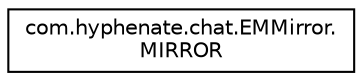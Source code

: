 digraph "类继承关系图"
{
  edge [fontname="Helvetica",fontsize="10",labelfontname="Helvetica",labelfontsize="10"];
  node [fontname="Helvetica",fontsize="10",shape=record];
  rankdir="LR";
  Node1 [label="com.hyphenate.chat.EMMirror.\lMIRROR",height=0.2,width=0.4,color="black", fillcolor="white", style="filled",URL="$interfacecom_1_1hyphenate_1_1chat_1_1EMMirror_1_1MIRROR.html"];
}
